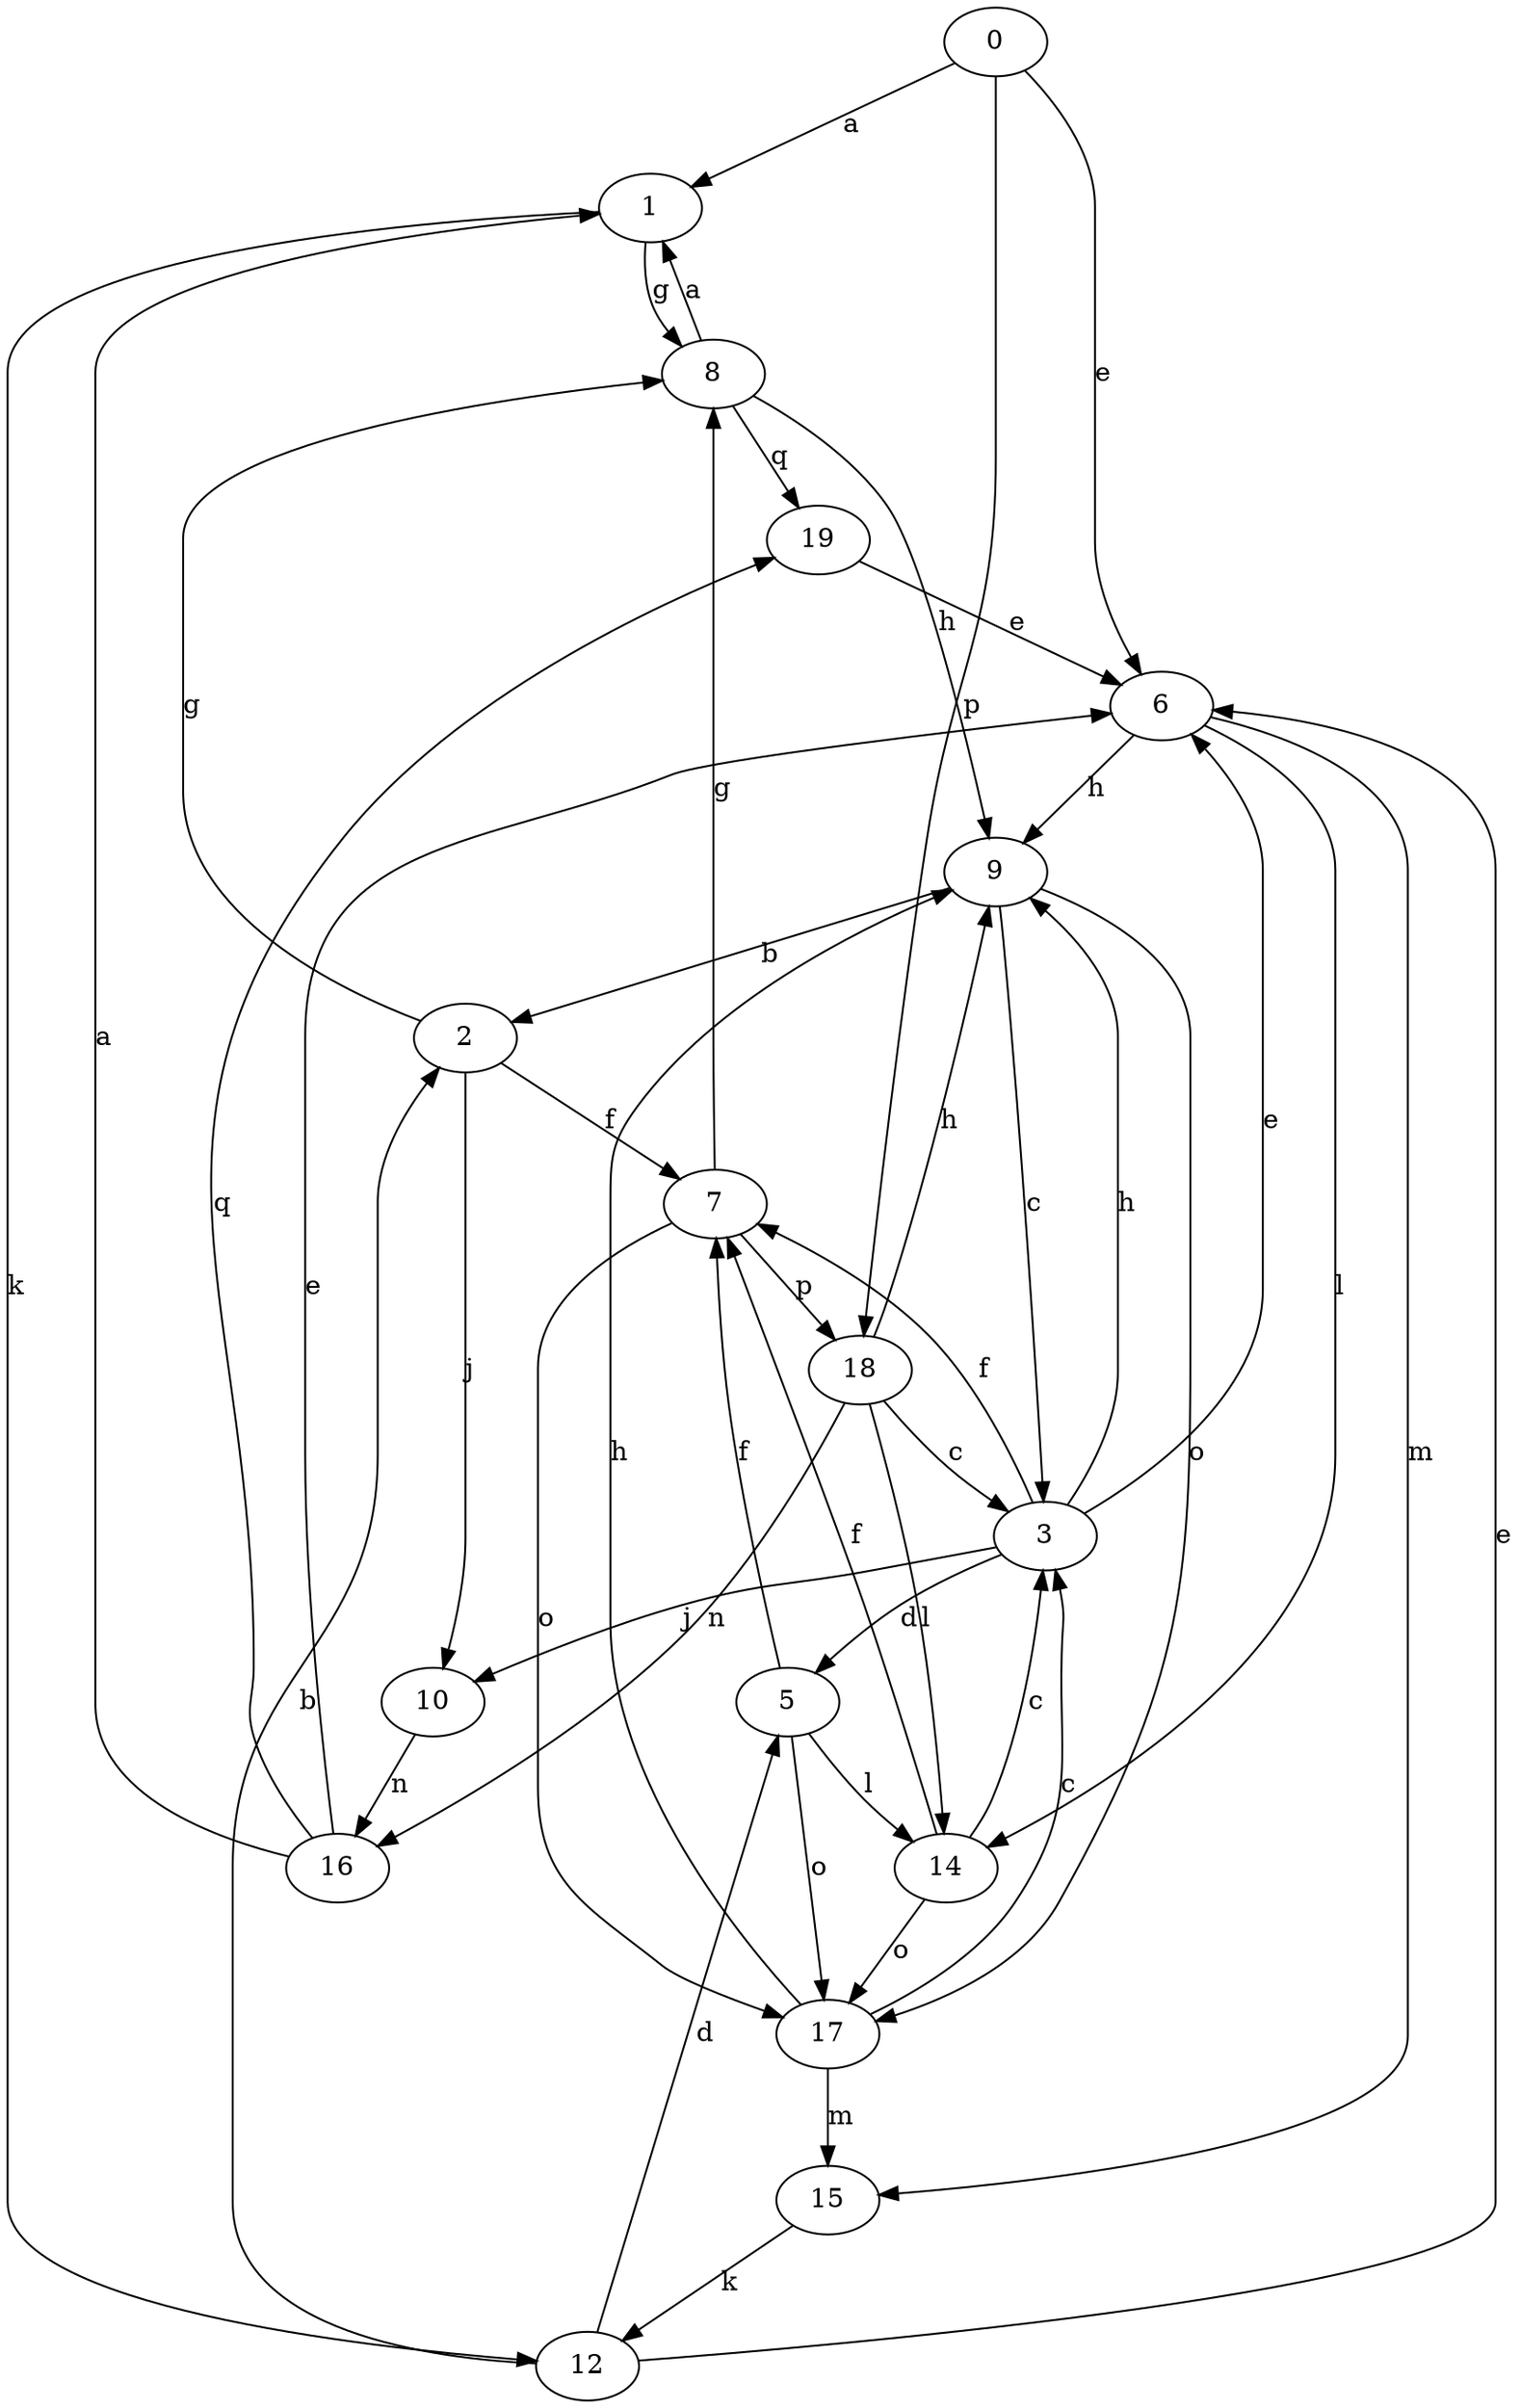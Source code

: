 strict digraph  {
0;
1;
2;
3;
5;
6;
7;
8;
9;
10;
12;
14;
15;
16;
17;
18;
19;
0 -> 1  [label=a];
0 -> 6  [label=e];
0 -> 18  [label=p];
1 -> 8  [label=g];
1 -> 12  [label=k];
2 -> 7  [label=f];
2 -> 8  [label=g];
2 -> 10  [label=j];
3 -> 5  [label=d];
3 -> 6  [label=e];
3 -> 7  [label=f];
3 -> 9  [label=h];
3 -> 10  [label=j];
5 -> 7  [label=f];
5 -> 14  [label=l];
5 -> 17  [label=o];
6 -> 9  [label=h];
6 -> 14  [label=l];
6 -> 15  [label=m];
7 -> 8  [label=g];
7 -> 17  [label=o];
7 -> 18  [label=p];
8 -> 1  [label=a];
8 -> 9  [label=h];
8 -> 19  [label=q];
9 -> 2  [label=b];
9 -> 3  [label=c];
9 -> 17  [label=o];
10 -> 16  [label=n];
12 -> 2  [label=b];
12 -> 5  [label=d];
12 -> 6  [label=e];
14 -> 3  [label=c];
14 -> 7  [label=f];
14 -> 17  [label=o];
15 -> 12  [label=k];
16 -> 1  [label=a];
16 -> 6  [label=e];
16 -> 19  [label=q];
17 -> 3  [label=c];
17 -> 9  [label=h];
17 -> 15  [label=m];
18 -> 3  [label=c];
18 -> 9  [label=h];
18 -> 14  [label=l];
18 -> 16  [label=n];
19 -> 6  [label=e];
}
